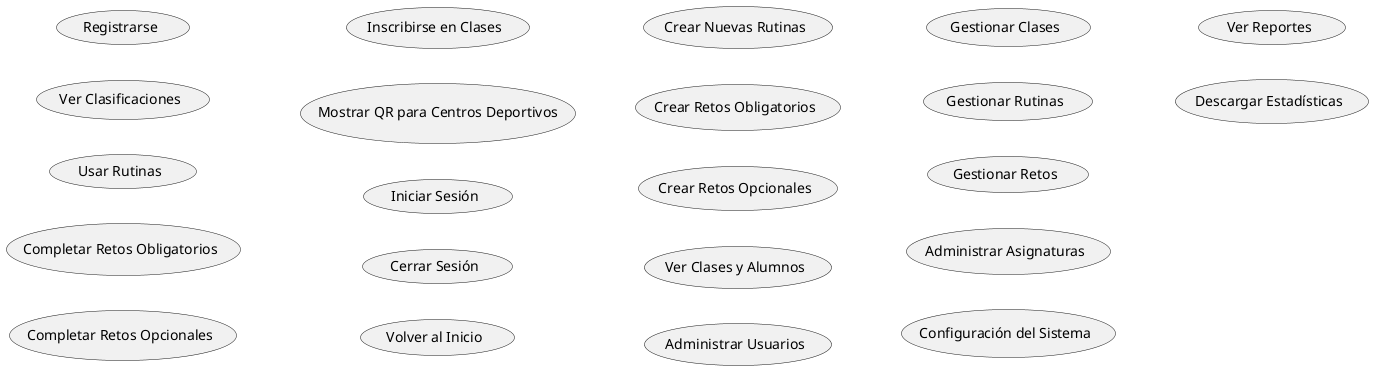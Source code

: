 @startuml
left to right direction

usecase "Registrarse" as Registrarse

usecase "Ver Clasificaciones" as VerClasificaciones
usecase "Usar Rutinas" as UsarRutinas
usecase "Completar Retos Obligatorios" as CompletarRetosObligatorios
usecase "Completar Retos Opcionales" as CompletarRetosOpcionales
usecase "Inscribirse en Clases" as InscribirseClases
usecase "Mostrar QR para Centros Deportivos" as UsarQR
usecase "Iniciar Sesión" as IniciarSesion
usecase "Cerrar Sesión" as CerrarSesion
usecase "Volver al Inicio" as VolverInicio

usecase "Crear Nuevas Rutinas" as CrearRutinas
usecase "Crear Retos Obligatorios" as CrearRetosObligatorios
usecase "Crear Retos Opcionales" as CrearRetosOpcionales
usecase "Ver Clases y Alumnos" as VerClasesAlumnos

usecase "Administrar Usuarios" as AdministrarUsuarios
usecase "Gestionar Clases" as GestionarClases
usecase "Gestionar Rutinas" as GestionarRutinas
usecase "Gestionar Retos" as GestionarRetos
usecase "Administrar Asignaturas" as AdministrarAsignaturas
usecase "Configuración del Sistema" as ConfigurarSistema
usecase "Ver Reportes" as VerReportes
usecase "Descargar Estadísticas" as DescargarEstadisticas

@enduml
